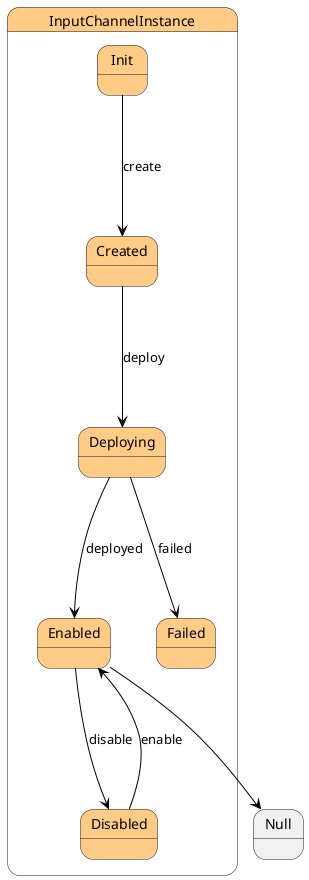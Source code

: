 @startuml



state InputChannelInstance #ffcc88 {

    state Init #ffcc88 {
    }

    state Created #ffcc88 {
    }

    state Deploying #ffcc88 {
    }

    state Enabled #ffcc88 {
    }

    state Disabled #ffcc88 {
    }

    state Failed #ffcc88 {
    }




Init -[#black]--> Created : create

Created -[#black]--> Deploying : deploy

Deploying -[#black]--> Enabled : deployed

Deploying -[#black]--> Failed : failed

Enabled -[#black]--> Disabled : disable

Disabled -[#black]--> Enabled : enable

}

 
 Enabled -[#black]--> Null
 

@enduml
